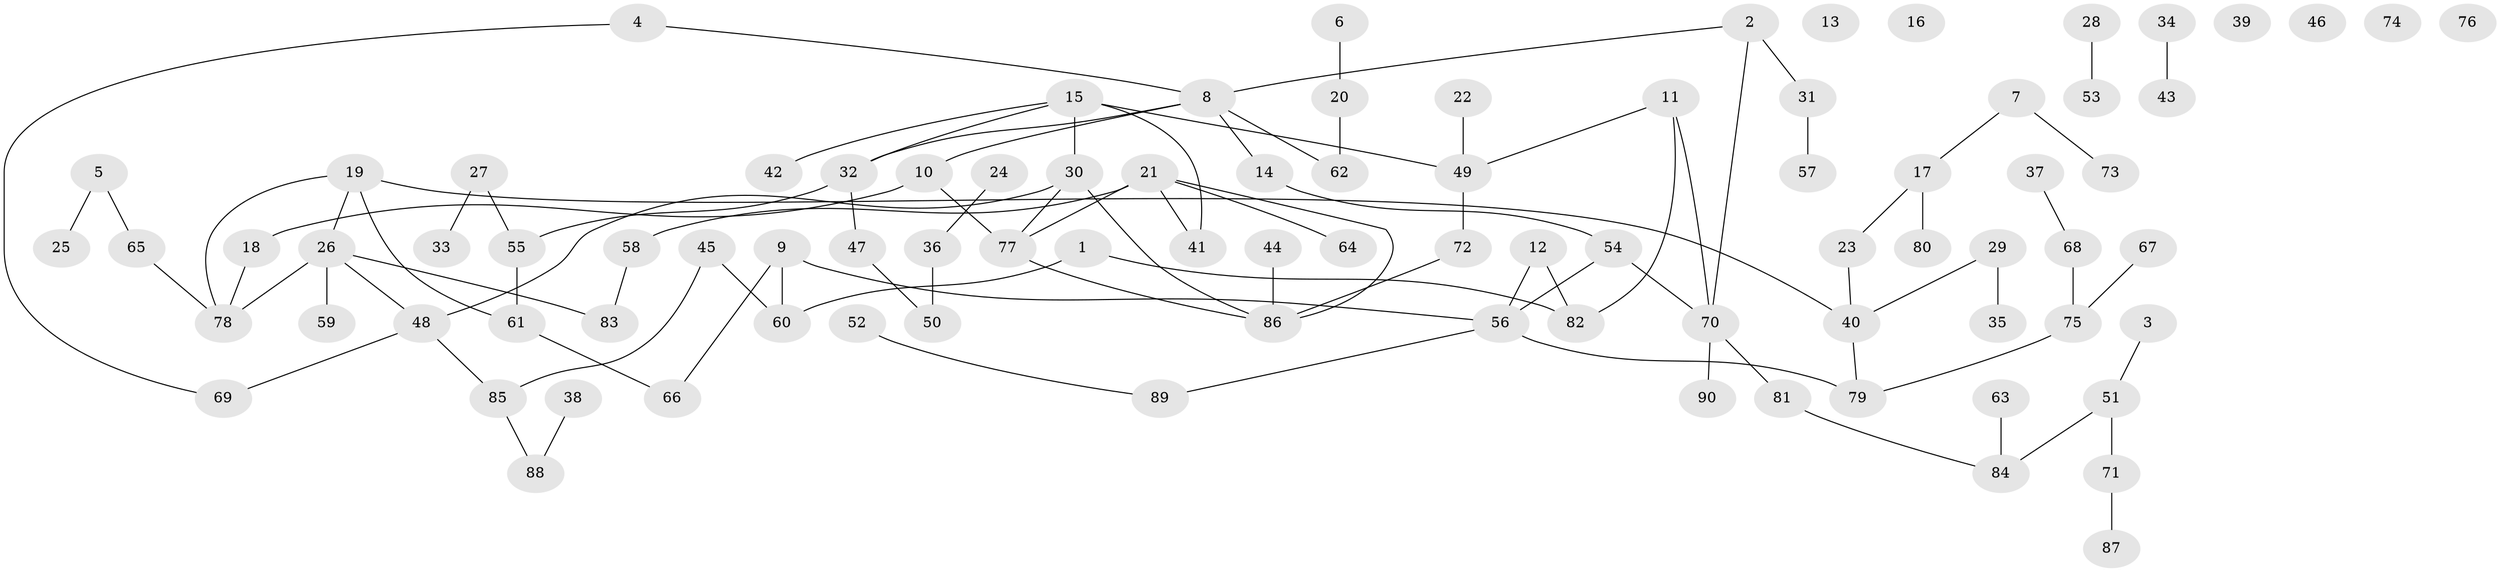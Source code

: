 // coarse degree distribution, {1: 0.4, 5: 0.25, 4: 0.15, 2: 0.15, 3: 0.05}
// Generated by graph-tools (version 1.1) at 2025/35/03/04/25 23:35:48]
// undirected, 90 vertices, 98 edges
graph export_dot {
  node [color=gray90,style=filled];
  1;
  2;
  3;
  4;
  5;
  6;
  7;
  8;
  9;
  10;
  11;
  12;
  13;
  14;
  15;
  16;
  17;
  18;
  19;
  20;
  21;
  22;
  23;
  24;
  25;
  26;
  27;
  28;
  29;
  30;
  31;
  32;
  33;
  34;
  35;
  36;
  37;
  38;
  39;
  40;
  41;
  42;
  43;
  44;
  45;
  46;
  47;
  48;
  49;
  50;
  51;
  52;
  53;
  54;
  55;
  56;
  57;
  58;
  59;
  60;
  61;
  62;
  63;
  64;
  65;
  66;
  67;
  68;
  69;
  70;
  71;
  72;
  73;
  74;
  75;
  76;
  77;
  78;
  79;
  80;
  81;
  82;
  83;
  84;
  85;
  86;
  87;
  88;
  89;
  90;
  1 -- 60;
  1 -- 82;
  2 -- 8;
  2 -- 31;
  2 -- 70;
  3 -- 51;
  4 -- 8;
  4 -- 69;
  5 -- 25;
  5 -- 65;
  6 -- 20;
  7 -- 17;
  7 -- 73;
  8 -- 10;
  8 -- 14;
  8 -- 32;
  8 -- 62;
  9 -- 56;
  9 -- 60;
  9 -- 66;
  10 -- 18;
  10 -- 77;
  11 -- 49;
  11 -- 70;
  11 -- 82;
  12 -- 56;
  12 -- 82;
  14 -- 54;
  15 -- 30;
  15 -- 32;
  15 -- 41;
  15 -- 42;
  15 -- 49;
  17 -- 23;
  17 -- 80;
  18 -- 78;
  19 -- 26;
  19 -- 40;
  19 -- 61;
  19 -- 78;
  20 -- 62;
  21 -- 41;
  21 -- 58;
  21 -- 64;
  21 -- 77;
  21 -- 86;
  22 -- 49;
  23 -- 40;
  24 -- 36;
  26 -- 48;
  26 -- 59;
  26 -- 78;
  26 -- 83;
  27 -- 33;
  27 -- 55;
  28 -- 53;
  29 -- 35;
  29 -- 40;
  30 -- 48;
  30 -- 77;
  30 -- 86;
  31 -- 57;
  32 -- 47;
  32 -- 55;
  34 -- 43;
  36 -- 50;
  37 -- 68;
  38 -- 88;
  40 -- 79;
  44 -- 86;
  45 -- 60;
  45 -- 85;
  47 -- 50;
  48 -- 69;
  48 -- 85;
  49 -- 72;
  51 -- 71;
  51 -- 84;
  52 -- 89;
  54 -- 56;
  54 -- 70;
  55 -- 61;
  56 -- 79;
  56 -- 89;
  58 -- 83;
  61 -- 66;
  63 -- 84;
  65 -- 78;
  67 -- 75;
  68 -- 75;
  70 -- 81;
  70 -- 90;
  71 -- 87;
  72 -- 86;
  75 -- 79;
  77 -- 86;
  81 -- 84;
  85 -- 88;
}
